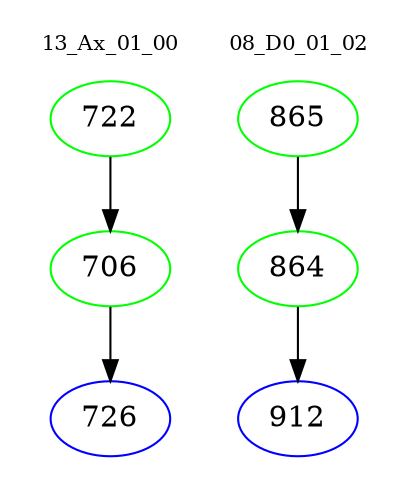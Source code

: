 digraph{
subgraph cluster_0 {
color = white
label = "13_Ax_01_00";
fontsize=10;
T0_722 [label="722", color="green"]
T0_722 -> T0_706 [color="black"]
T0_706 [label="706", color="green"]
T0_706 -> T0_726 [color="black"]
T0_726 [label="726", color="blue"]
}
subgraph cluster_1 {
color = white
label = "08_D0_01_02";
fontsize=10;
T1_865 [label="865", color="green"]
T1_865 -> T1_864 [color="black"]
T1_864 [label="864", color="green"]
T1_864 -> T1_912 [color="black"]
T1_912 [label="912", color="blue"]
}
}
